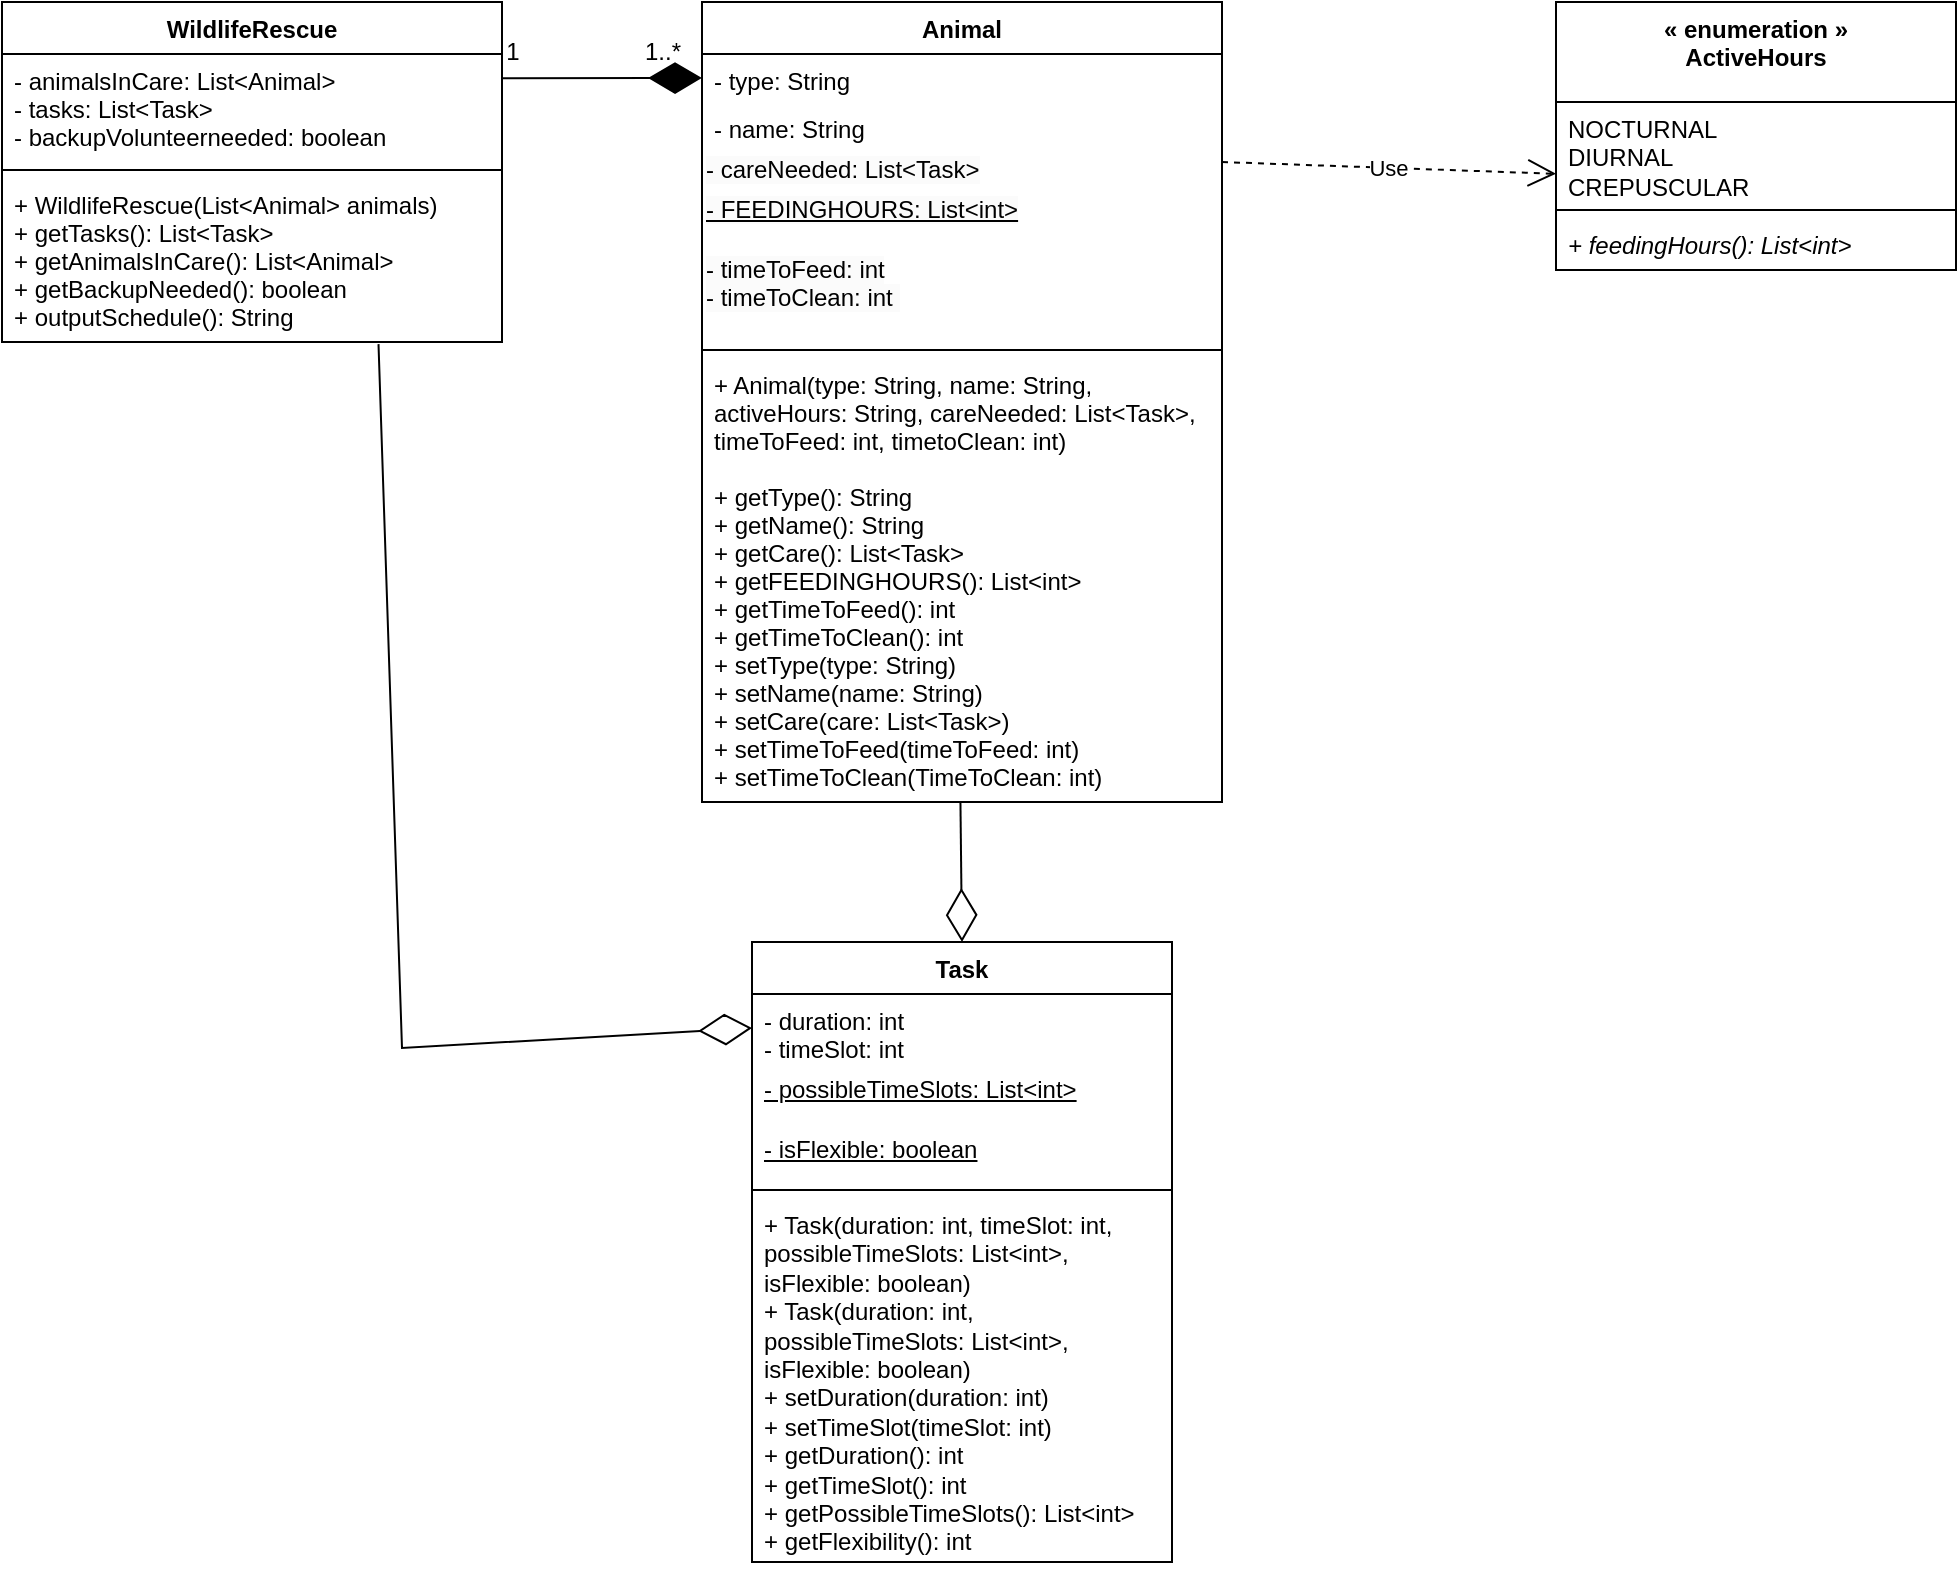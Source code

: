 <mxfile version="21.0.4" type="github">
  <diagram id="2KpLl_mZCOHA58I0HmC6" name="Page-1">
    <mxGraphModel dx="1135" dy="806" grid="1" gridSize="10" guides="1" tooltips="1" connect="1" arrows="1" fold="1" page="1" pageScale="1" pageWidth="850" pageHeight="1100" math="0" shadow="0">
      <root>
        <mxCell id="0" />
        <mxCell id="1" parent="0" />
        <mxCell id="-pHp2P_mZ8aD6D5N5FeK-2" value="WildlifeRescue" style="swimlane;fontStyle=1;align=center;verticalAlign=top;childLayout=stackLayout;horizontal=1;startSize=26;horizontalStack=0;resizeParent=1;resizeParentMax=0;resizeLast=0;collapsible=1;marginBottom=0;" parent="1" vertex="1">
          <mxGeometry x="50" y="70" width="250" height="170" as="geometry">
            <mxRectangle x="470" y="20" width="130" height="30" as="alternateBounds" />
          </mxGeometry>
        </mxCell>
        <mxCell id="-pHp2P_mZ8aD6D5N5FeK-3" value="- animalsInCare: List&lt;Animal&gt;&#xa;- tasks: List&lt;Task&gt;&#xa;- backupVolunteerneeded: boolean" style="text;strokeColor=none;fillColor=none;align=left;verticalAlign=top;spacingLeft=4;spacingRight=4;overflow=hidden;rotatable=0;points=[[0,0.5],[1,0.5]];portConstraint=eastwest;" parent="-pHp2P_mZ8aD6D5N5FeK-2" vertex="1">
          <mxGeometry y="26" width="250" height="54" as="geometry" />
        </mxCell>
        <mxCell id="-pHp2P_mZ8aD6D5N5FeK-4" value="" style="line;strokeWidth=1;fillColor=none;align=left;verticalAlign=middle;spacingTop=-1;spacingLeft=3;spacingRight=3;rotatable=0;labelPosition=right;points=[];portConstraint=eastwest;strokeColor=inherit;" parent="-pHp2P_mZ8aD6D5N5FeK-2" vertex="1">
          <mxGeometry y="80" width="250" height="8" as="geometry" />
        </mxCell>
        <mxCell id="-pHp2P_mZ8aD6D5N5FeK-5" value="+ WildlifeRescue(List&lt;Animal&gt; animals)&#xa;+ getTasks(): List&lt;Task&gt;&#xa;+ getAnimalsInCare(): List&lt;Animal&gt;&#xa;+ getBackupNeeded(): boolean&#xa;+ outputSchedule(): String" style="text;strokeColor=none;fillColor=none;align=left;verticalAlign=top;spacingLeft=4;spacingRight=4;overflow=hidden;rotatable=0;points=[[0,0.5],[1,0.5]];portConstraint=eastwest;" parent="-pHp2P_mZ8aD6D5N5FeK-2" vertex="1">
          <mxGeometry y="88" width="250" height="82" as="geometry" />
        </mxCell>
        <mxCell id="-pHp2P_mZ8aD6D5N5FeK-6" value="Animal" style="swimlane;fontStyle=1;align=center;verticalAlign=top;childLayout=stackLayout;horizontal=1;startSize=26;horizontalStack=0;resizeParent=1;resizeParentMax=0;resizeLast=0;collapsible=1;marginBottom=0;" parent="1" vertex="1">
          <mxGeometry x="400" y="70" width="260" height="400" as="geometry" />
        </mxCell>
        <mxCell id="-pHp2P_mZ8aD6D5N5FeK-7" value="- type: String" style="text;strokeColor=none;fillColor=none;align=left;verticalAlign=top;spacingLeft=4;spacingRight=4;overflow=hidden;rotatable=0;points=[[0,0.5],[1,0.5]];portConstraint=eastwest;fontStyle=0" parent="-pHp2P_mZ8aD6D5N5FeK-6" vertex="1">
          <mxGeometry y="26" width="260" height="24" as="geometry" />
        </mxCell>
        <mxCell id="-pHp2P_mZ8aD6D5N5FeK-8" value="- name: String" style="text;strokeColor=none;fillColor=none;align=left;verticalAlign=top;spacingLeft=4;spacingRight=4;overflow=hidden;rotatable=0;points=[[0,0.5],[1,0.5]];portConstraint=eastwest;fontStyle=0" parent="-pHp2P_mZ8aD6D5N5FeK-6" vertex="1">
          <mxGeometry y="50" width="260" height="20" as="geometry" />
        </mxCell>
        <mxCell id="-pHp2P_mZ8aD6D5N5FeK-9" value="&lt;span style=&quot;color: rgb(0, 0, 0); font-family: Helvetica; font-size: 12px; font-style: normal; font-variant-ligatures: normal; font-variant-caps: normal; font-weight: 400; letter-spacing: normal; orphans: 2; text-align: left; text-indent: 0px; text-transform: none; widows: 2; word-spacing: 0px; -webkit-text-stroke-width: 0px; background-color: rgb(251, 251, 251); text-decoration-thickness: initial; text-decoration-style: initial; text-decoration-color: initial; float: none; display: inline !important;&quot;&gt;- careNeeded: List&amp;lt;Task&amp;gt;&lt;/span&gt;" style="text;whiteSpace=wrap;html=1;" parent="-pHp2P_mZ8aD6D5N5FeK-6" vertex="1">
          <mxGeometry y="70" width="260" height="20" as="geometry" />
        </mxCell>
        <mxCell id="-pHp2P_mZ8aD6D5N5FeK-10" value="&lt;span style=&quot;color: rgb(0, 0, 0); font-family: Helvetica; font-size: 12px; font-style: normal; font-variant-ligatures: normal; font-variant-caps: normal; font-weight: 400; letter-spacing: normal; orphans: 2; text-align: left; text-indent: 0px; text-transform: none; widows: 2; word-spacing: 0px; -webkit-text-stroke-width: 0px; background-color: rgb(251, 251, 251); text-decoration-thickness: initial; text-decoration-style: initial; text-decoration-color: initial; float: none; display: inline !important;&quot;&gt;&lt;u&gt;- FEEDINGHOURS: List&amp;lt;int&amp;gt;&lt;/u&gt;&lt;/span&gt;" style="text;whiteSpace=wrap;html=1;" parent="-pHp2P_mZ8aD6D5N5FeK-6" vertex="1">
          <mxGeometry y="90" width="260" height="30" as="geometry" />
        </mxCell>
        <mxCell id="-pHp2P_mZ8aD6D5N5FeK-33" value="&lt;span style=&quot;color: rgb(0, 0, 0); font-family: Helvetica; font-size: 12px; font-style: normal; font-variant-ligatures: normal; font-variant-caps: normal; font-weight: 400; letter-spacing: normal; orphans: 2; text-align: left; text-indent: 0px; text-transform: none; widows: 2; word-spacing: 0px; -webkit-text-stroke-width: 0px; background-color: rgb(251, 251, 251); text-decoration-thickness: initial; text-decoration-style: initial; text-decoration-color: initial; float: none; display: inline !important;&quot;&gt;- timeToFeed: int&lt;br&gt;- timeToClean: int&amp;nbsp;&lt;/span&gt;" style="text;whiteSpace=wrap;html=1;" parent="-pHp2P_mZ8aD6D5N5FeK-6" vertex="1">
          <mxGeometry y="120" width="260" height="50" as="geometry" />
        </mxCell>
        <mxCell id="-pHp2P_mZ8aD6D5N5FeK-11" value="" style="line;strokeWidth=1;fillColor=none;align=left;verticalAlign=middle;spacingTop=-1;spacingLeft=3;spacingRight=3;rotatable=0;labelPosition=right;points=[];portConstraint=eastwest;strokeColor=inherit;" parent="-pHp2P_mZ8aD6D5N5FeK-6" vertex="1">
          <mxGeometry y="170" width="260" height="8" as="geometry" />
        </mxCell>
        <mxCell id="-pHp2P_mZ8aD6D5N5FeK-12" value="+ Animal(type: String, name: String, &#xa;activeHours: String, careNeeded: List&lt;Task&gt;, &#xa;timeToFeed: int, timetoClean: int)&#xa;&#xa;+ getType(): String&#xa;+ getName(): String&#xa;+ getCare(): List&lt;Task&gt;&#xa;+ getFEEDINGHOURS(): List&lt;int&gt;&#xa;+ getTimeToFeed(): int&#xa;+ getTimeToClean(): int&#xa;+ setType(type: String)&#xa;+ setName(name: String)&#xa;+ setCare(care: List&lt;Task&gt;)&#xa;+ setTimeToFeed(timeToFeed: int)&#xa;+ setTimeToClean(TimeToClean: int)&#xa;&#xa;" style="text;strokeColor=none;fillColor=none;align=left;verticalAlign=top;spacingLeft=4;spacingRight=4;overflow=hidden;rotatable=0;points=[[0,0.5],[1,0.5]];portConstraint=eastwest;" parent="-pHp2P_mZ8aD6D5N5FeK-6" vertex="1">
          <mxGeometry y="178" width="260" height="222" as="geometry" />
        </mxCell>
        <mxCell id="-pHp2P_mZ8aD6D5N5FeK-13" value="« enumeration »&lt;br style=&quot;border-color: var(--border-color); font-weight: 400;&quot;&gt;&lt;b style=&quot;border-color: var(--border-color);&quot;&gt;ActiveHours&lt;/b&gt;" style="swimlane;fontStyle=1;align=center;verticalAlign=top;childLayout=stackLayout;horizontal=1;startSize=50;horizontalStack=0;resizeParent=1;resizeParentMax=0;resizeLast=0;collapsible=1;marginBottom=0;whiteSpace=wrap;html=1;" parent="1" vertex="1">
          <mxGeometry x="827" y="70" width="200" height="134" as="geometry" />
        </mxCell>
        <mxCell id="-pHp2P_mZ8aD6D5N5FeK-14" value="NOCTURNAL&lt;br&gt;DIURNAL&lt;br&gt;CREPUSCULAR" style="text;strokeColor=none;fillColor=none;align=left;verticalAlign=top;spacingLeft=4;spacingRight=4;overflow=hidden;rotatable=0;points=[[0,0.5],[1,0.5]];portConstraint=eastwest;whiteSpace=wrap;html=1;" parent="-pHp2P_mZ8aD6D5N5FeK-13" vertex="1">
          <mxGeometry y="50" width="200" height="50" as="geometry" />
        </mxCell>
        <mxCell id="-pHp2P_mZ8aD6D5N5FeK-15" value="" style="line;strokeWidth=1;fillColor=none;align=left;verticalAlign=middle;spacingTop=-1;spacingLeft=3;spacingRight=3;rotatable=0;labelPosition=right;points=[];portConstraint=eastwest;strokeColor=inherit;" parent="-pHp2P_mZ8aD6D5N5FeK-13" vertex="1">
          <mxGeometry y="100" width="200" height="8" as="geometry" />
        </mxCell>
        <mxCell id="-pHp2P_mZ8aD6D5N5FeK-16" value="&lt;i&gt;+ feedingHours(): List&amp;lt;int&amp;gt;&lt;/i&gt;" style="text;strokeColor=none;fillColor=none;align=left;verticalAlign=top;spacingLeft=4;spacingRight=4;overflow=hidden;rotatable=0;points=[[0,0.5],[1,0.5]];portConstraint=eastwest;whiteSpace=wrap;html=1;" parent="-pHp2P_mZ8aD6D5N5FeK-13" vertex="1">
          <mxGeometry y="108" width="200" height="26" as="geometry" />
        </mxCell>
        <mxCell id="-pHp2P_mZ8aD6D5N5FeK-17" value="Use" style="endArrow=open;endSize=12;dashed=1;html=1;rounded=0;exitX=1;exitY=0.5;exitDx=0;exitDy=0;entryX=0;entryY=0.718;entryDx=0;entryDy=0;entryPerimeter=0;" parent="1" source="-pHp2P_mZ8aD6D5N5FeK-9" target="-pHp2P_mZ8aD6D5N5FeK-14" edge="1">
          <mxGeometry width="160" relative="1" as="geometry">
            <mxPoint x="650" y="240" as="sourcePoint" />
            <mxPoint x="810" y="240" as="targetPoint" />
          </mxGeometry>
        </mxCell>
        <mxCell id="-pHp2P_mZ8aD6D5N5FeK-18" value="" style="endArrow=diamondThin;endFill=1;endSize=24;html=1;rounded=0;exitX=0.999;exitY=0.225;exitDx=0;exitDy=0;exitPerimeter=0;entryX=0;entryY=0.5;entryDx=0;entryDy=0;" parent="1" source="-pHp2P_mZ8aD6D5N5FeK-3" target="-pHp2P_mZ8aD6D5N5FeK-7" edge="1">
          <mxGeometry width="160" relative="1" as="geometry">
            <mxPoint x="220" y="390" as="sourcePoint" />
            <mxPoint x="380" y="390" as="targetPoint" />
          </mxGeometry>
        </mxCell>
        <mxCell id="-pHp2P_mZ8aD6D5N5FeK-19" value="Task" style="swimlane;fontStyle=1;align=center;verticalAlign=top;childLayout=stackLayout;horizontal=1;startSize=26;horizontalStack=0;resizeParent=1;resizeParentMax=0;resizeLast=0;collapsible=1;marginBottom=0;whiteSpace=wrap;html=1;" parent="1" vertex="1">
          <mxGeometry x="425" y="540" width="210" height="310" as="geometry" />
        </mxCell>
        <mxCell id="-pHp2P_mZ8aD6D5N5FeK-20" value="- duration: int&lt;br&gt;- timeSlot: int" style="text;strokeColor=none;fillColor=none;align=left;verticalAlign=top;spacingLeft=4;spacingRight=4;overflow=hidden;rotatable=0;points=[[0,0.5],[1,0.5]];portConstraint=eastwest;whiteSpace=wrap;html=1;" parent="-pHp2P_mZ8aD6D5N5FeK-19" vertex="1">
          <mxGeometry y="26" width="210" height="34" as="geometry" />
        </mxCell>
        <mxCell id="HXh5B0J5rtE3h4fHHcjP-1" value="&lt;u&gt;- possibleTimeSlots: List&amp;lt;int&amp;gt;&lt;/u&gt;" style="text;html=1;strokeColor=none;fillColor=none;align=left;verticalAlign=top;whiteSpace=wrap;rounded=0;spacingLeft=4;spacingRight=4;" vertex="1" parent="-pHp2P_mZ8aD6D5N5FeK-19">
          <mxGeometry y="60" width="210" height="30" as="geometry" />
        </mxCell>
        <mxCell id="-pHp2P_mZ8aD6D5N5FeK-21" value="&lt;u&gt;- isFlexible: boolean&lt;/u&gt;" style="text;strokeColor=none;fillColor=none;align=left;verticalAlign=top;spacingLeft=4;spacingRight=4;overflow=hidden;rotatable=0;points=[[0,0.5],[1,0.5]];portConstraint=eastwest;whiteSpace=wrap;html=1;" parent="-pHp2P_mZ8aD6D5N5FeK-19" vertex="1">
          <mxGeometry y="90" width="210" height="30" as="geometry" />
        </mxCell>
        <mxCell id="-pHp2P_mZ8aD6D5N5FeK-22" value="" style="line;strokeWidth=1;fillColor=none;align=left;verticalAlign=middle;spacingTop=-1;spacingLeft=3;spacingRight=3;rotatable=0;labelPosition=right;points=[];portConstraint=eastwest;strokeColor=inherit;" parent="-pHp2P_mZ8aD6D5N5FeK-19" vertex="1">
          <mxGeometry y="120" width="210" height="8" as="geometry" />
        </mxCell>
        <mxCell id="-pHp2P_mZ8aD6D5N5FeK-23" value="+ Task(duration: int, timeSlot: int, possibleTimeSlots: List&amp;lt;int&amp;gt;, isFlexible: boolean)&lt;br&gt;+ Task(duration: int, possibleTimeSlots: List&amp;lt;int&amp;gt;, isFlexible: boolean)&lt;br&gt;+ setDuration(duration: int)&lt;br&gt;+ setTimeSlot(timeSlot: int)&lt;br&gt;+ getDuration(): int&lt;br&gt;+ getTimeSlot(): int&lt;br&gt;+ getPossibleTimeSlots(): List&amp;lt;int&amp;gt;&lt;br&gt;+ getFlexibility(): int" style="text;strokeColor=none;fillColor=none;align=left;verticalAlign=top;spacingLeft=4;spacingRight=4;overflow=hidden;rotatable=0;points=[[0,0.5],[1,0.5]];portConstraint=eastwest;whiteSpace=wrap;html=1;" parent="-pHp2P_mZ8aD6D5N5FeK-19" vertex="1">
          <mxGeometry y="128" width="210" height="182" as="geometry" />
        </mxCell>
        <mxCell id="-pHp2P_mZ8aD6D5N5FeK-24" value="" style="endArrow=diamondThin;endFill=0;endSize=24;html=1;rounded=0;entryX=0.5;entryY=0;entryDx=0;entryDy=0;exitX=0.497;exitY=1;exitDx=0;exitDy=0;exitPerimeter=0;" parent="1" source="-pHp2P_mZ8aD6D5N5FeK-12" target="-pHp2P_mZ8aD6D5N5FeK-19" edge="1">
          <mxGeometry width="160" relative="1" as="geometry">
            <mxPoint x="530" y="350" as="sourcePoint" />
            <mxPoint x="530" y="420" as="targetPoint" />
          </mxGeometry>
        </mxCell>
        <mxCell id="-pHp2P_mZ8aD6D5N5FeK-25" value="1" style="text;html=1;align=center;verticalAlign=middle;resizable=0;points=[];autosize=1;strokeColor=none;fillColor=none;" parent="1" vertex="1">
          <mxGeometry x="290" y="80" width="30" height="30" as="geometry" />
        </mxCell>
        <mxCell id="-pHp2P_mZ8aD6D5N5FeK-26" value="1..*" style="text;html=1;align=center;verticalAlign=middle;resizable=0;points=[];autosize=1;strokeColor=none;fillColor=none;" parent="1" vertex="1">
          <mxGeometry x="360" y="80" width="40" height="30" as="geometry" />
        </mxCell>
        <mxCell id="-pHp2P_mZ8aD6D5N5FeK-27" value="" style="endArrow=diamondThin;endFill=0;endSize=24;html=1;rounded=0;exitX=0.753;exitY=1.013;exitDx=0;exitDy=0;exitPerimeter=0;entryX=0;entryY=0.5;entryDx=0;entryDy=0;" parent="1" source="-pHp2P_mZ8aD6D5N5FeK-5" target="-pHp2P_mZ8aD6D5N5FeK-20" edge="1">
          <mxGeometry width="160" relative="1" as="geometry">
            <mxPoint x="230" y="460" as="sourcePoint" />
            <mxPoint x="390" y="460" as="targetPoint" />
            <Array as="points">
              <mxPoint x="250" y="593" />
            </Array>
          </mxGeometry>
        </mxCell>
      </root>
    </mxGraphModel>
  </diagram>
</mxfile>
